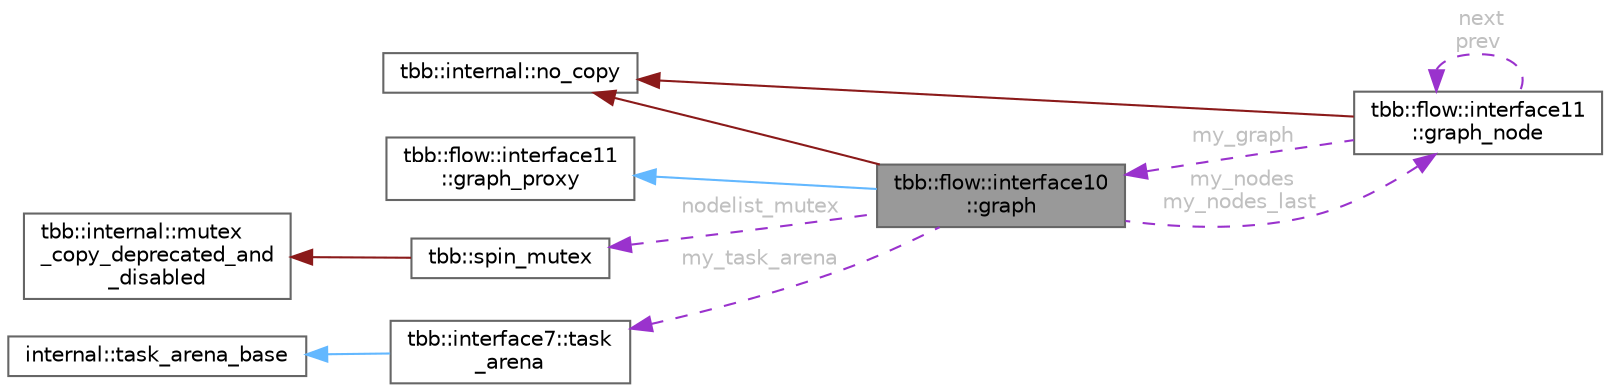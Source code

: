 digraph "tbb::flow::interface10::graph"
{
 // LATEX_PDF_SIZE
  bgcolor="transparent";
  edge [fontname=Helvetica,fontsize=10,labelfontname=Helvetica,labelfontsize=10];
  node [fontname=Helvetica,fontsize=10,shape=box,height=0.2,width=0.4];
  rankdir="LR";
  Node1 [id="Node000001",label="tbb::flow::interface10\l::graph",height=0.2,width=0.4,color="gray40", fillcolor="grey60", style="filled", fontcolor="black",tooltip="The graph class"];
  Node2 -> Node1 [id="edge11_Node000001_Node000002",dir="back",color="firebrick4",style="solid",tooltip=" "];
  Node2 [id="Node000002",label="tbb::internal::no_copy",height=0.2,width=0.4,color="gray40", fillcolor="white", style="filled",tooltip=" "];
  Node3 -> Node1 [id="edge12_Node000001_Node000003",dir="back",color="steelblue1",style="solid",tooltip=" "];
  Node3 [id="Node000003",label="tbb::flow::interface11\l::graph_proxy",height=0.2,width=0.4,color="gray40", fillcolor="white", style="filled",URL="$classtbb_1_1flow_1_1interface11_1_1graph__proxy.html",tooltip="Pure virtual template classes that define interfaces for async communication"];
  Node4 -> Node1 [id="edge13_Node000001_Node000004",dir="back",color="darkorchid3",style="dashed",tooltip=" ",label=" my_nodes\nmy_nodes_last",fontcolor="grey" ];
  Node4 [id="Node000004",label="tbb::flow::interface11\l::graph_node",height=0.2,width=0.4,color="gray40", fillcolor="white", style="filled",URL="$classtbb_1_1flow_1_1interface11_1_1graph__node.html",tooltip="The base of all graph nodes."];
  Node2 -> Node4 [id="edge14_Node000004_Node000002",dir="back",color="firebrick4",style="solid",tooltip=" "];
  Node1 -> Node4 [id="edge15_Node000004_Node000001",dir="back",color="darkorchid3",style="dashed",tooltip=" ",label=" my_graph",fontcolor="grey" ];
  Node4 -> Node4 [id="edge16_Node000004_Node000004",dir="back",color="darkorchid3",style="dashed",tooltip=" ",label=" next\nprev",fontcolor="grey" ];
  Node5 -> Node1 [id="edge17_Node000001_Node000005",dir="back",color="darkorchid3",style="dashed",tooltip=" ",label=" nodelist_mutex",fontcolor="grey" ];
  Node5 [id="Node000005",label="tbb::spin_mutex",height=0.2,width=0.4,color="gray40", fillcolor="white", style="filled",URL="$classtbb_1_1spin__mutex.html",tooltip="A lock that occupies a single byte."];
  Node6 -> Node5 [id="edge18_Node000005_Node000006",dir="back",color="firebrick4",style="solid",tooltip=" "];
  Node6 [id="Node000006",label="tbb::internal::mutex\l_copy_deprecated_and\l_disabled",height=0.2,width=0.4,color="gray40", fillcolor="white", style="filled",tooltip=" "];
  Node7 -> Node1 [id="edge19_Node000001_Node000007",dir="back",color="darkorchid3",style="dashed",tooltip=" ",label=" my_task_arena",fontcolor="grey" ];
  Node7 [id="Node000007",label="tbb::interface7::task\l_arena",height=0.2,width=0.4,color="gray40", fillcolor="white", style="filled",URL="$classtbb_1_1interface7_1_1task__arena.html",tooltip=" "];
  Node8 -> Node7 [id="edge20_Node000007_Node000008",dir="back",color="steelblue1",style="solid",tooltip=" "];
  Node8 [id="Node000008",label="internal::task_arena_base",height=0.2,width=0.4,color="gray40", fillcolor="white", style="filled",tooltip=" "];
}
